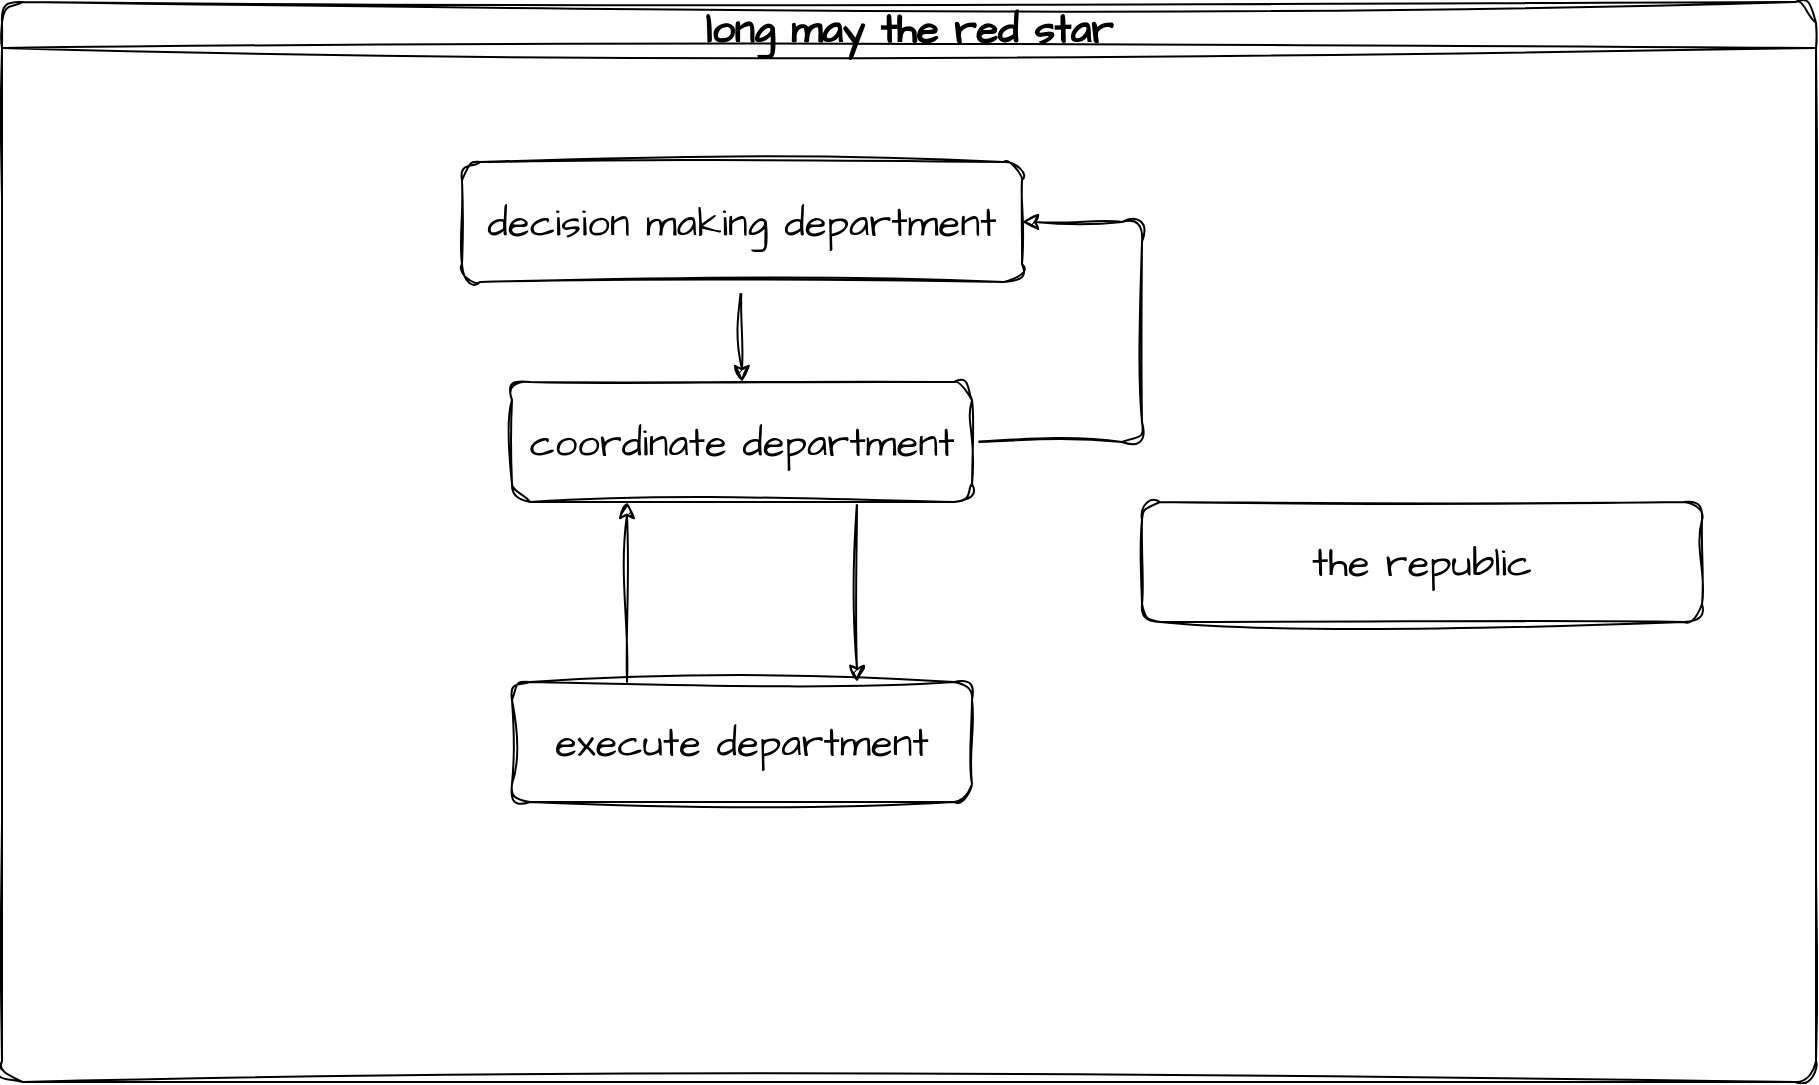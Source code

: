 <mxfile version="20.8.4" type="github">
  <diagram id="prtHgNgQTEPvFCAcTncT" name="Page-1">
    <mxGraphModel dx="3088" dy="756" grid="1" gridSize="10" guides="1" tooltips="1" connect="1" arrows="1" fold="1" page="1" pageScale="1" pageWidth="827" pageHeight="1169" math="0" shadow="0">
      <root>
        <mxCell id="0" />
        <mxCell id="1" parent="0" />
        <mxCell id="b6naCGsDVtKFtA5-_5uZ-1" value="long may the red star" style="swimlane;sketch=1;hachureGap=4;jiggle=2;curveFitting=1;fontFamily=Architects Daughter;fontSource=https%3A%2F%2Ffonts.googleapis.com%2Fcss%3Ffamily%3DArchitects%2BDaughter;fontSize=20;rounded=1;" parent="1" vertex="1">
          <mxGeometry x="-880" y="110" width="907" height="540" as="geometry" />
        </mxCell>
        <mxCell id="b6naCGsDVtKFtA5-_5uZ-2" style="edgeStyle=elbowEdgeStyle;rounded=1;sketch=1;hachureGap=4;jiggle=2;curveFitting=1;jumpStyle=arc;orthogonalLoop=1;jettySize=auto;elbow=vertical;html=1;startArrow=none;endArrow=classic;strokeColor=default;fontFamily=Architects Daughter;fontSource=https%3A%2F%2Ffonts.googleapis.com%2Fcss%3Ffamily%3DArchitects%2BDaughter;fontSize=16;fillColor=none;endFill=1;" parent="b6naCGsDVtKFtA5-_5uZ-1" source="b6naCGsDVtKFtA5-_5uZ-3" target="b6naCGsDVtKFtA5-_5uZ-6" edge="1">
          <mxGeometry relative="1" as="geometry" />
        </mxCell>
        <UserObject label="decision making department" treeRoot="1" id="b6naCGsDVtKFtA5-_5uZ-3">
          <mxCell style="whiteSpace=wrap;html=1;align=center;treeFolding=1;treeMoving=1;newEdgeStyle={&quot;edgeStyle&quot;:&quot;elbowEdgeStyle&quot;,&quot;startArrow&quot;:&quot;none&quot;,&quot;endArrow&quot;:&quot;none&quot;};sketch=1;hachureGap=4;jiggle=2;curveFitting=1;fontFamily=Architects Daughter;fontSource=https%3A%2F%2Ffonts.googleapis.com%2Fcss%3Ffamily%3DArchitects%2BDaughter;fontSize=20;rounded=1;" parent="b6naCGsDVtKFtA5-_5uZ-1" vertex="1">
            <mxGeometry x="230" y="80" width="280" height="60" as="geometry" />
          </mxCell>
        </UserObject>
        <mxCell id="b6naCGsDVtKFtA5-_5uZ-4" style="edgeStyle=elbowEdgeStyle;rounded=1;sketch=1;hachureGap=4;jiggle=2;curveFitting=1;jumpStyle=arc;orthogonalLoop=1;jettySize=auto;elbow=vertical;html=1;startArrow=none;endArrow=classic;entryX=1;entryY=0.5;entryDx=0;entryDy=0;strokeColor=default;fontFamily=Architects Daughter;fontSource=https%3A%2F%2Ffonts.googleapis.com%2Fcss%3Ffamily%3DArchitects%2BDaughter;fontSize=16;fillColor=none;exitX=1;exitY=0.5;exitDx=0;exitDy=0;endFill=1;" parent="b6naCGsDVtKFtA5-_5uZ-1" source="b6naCGsDVtKFtA5-_5uZ-6" target="b6naCGsDVtKFtA5-_5uZ-3" edge="1">
          <mxGeometry relative="1" as="geometry">
            <Array as="points">
              <mxPoint x="570" y="270" />
            </Array>
          </mxGeometry>
        </mxCell>
        <mxCell id="b6naCGsDVtKFtA5-_5uZ-5" style="edgeStyle=elbowEdgeStyle;rounded=1;sketch=1;hachureGap=4;jiggle=2;curveFitting=1;jumpStyle=arc;orthogonalLoop=1;jettySize=auto;elbow=vertical;html=1;startArrow=none;endArrow=classic;exitX=0.75;exitY=1;exitDx=0;exitDy=0;entryX=0.75;entryY=0;entryDx=0;entryDy=0;strokeColor=default;fontFamily=Architects Daughter;fontSource=https%3A%2F%2Ffonts.googleapis.com%2Fcss%3Ffamily%3DArchitects%2BDaughter;fontSize=16;fillColor=none;endFill=1;" parent="b6naCGsDVtKFtA5-_5uZ-1" source="b6naCGsDVtKFtA5-_5uZ-6" target="b6naCGsDVtKFtA5-_5uZ-8" edge="1">
          <mxGeometry relative="1" as="geometry" />
        </mxCell>
        <UserObject label="coordinate department" treeRoot="1" id="b6naCGsDVtKFtA5-_5uZ-6">
          <mxCell style="whiteSpace=wrap;html=1;align=center;treeFolding=1;treeMoving=1;newEdgeStyle={&quot;edgeStyle&quot;:&quot;elbowEdgeStyle&quot;,&quot;startArrow&quot;:&quot;none&quot;,&quot;endArrow&quot;:&quot;none&quot;};sketch=1;hachureGap=4;jiggle=2;curveFitting=1;fontFamily=Architects Daughter;fontSource=https%3A%2F%2Ffonts.googleapis.com%2Fcss%3Ffamily%3DArchitects%2BDaughter;fontSize=20;rounded=1;movable=1;resizable=1;rotatable=1;deletable=1;editable=1;connectable=1;" parent="b6naCGsDVtKFtA5-_5uZ-1" vertex="1">
            <mxGeometry x="255" y="190" width="230" height="60" as="geometry" />
          </mxCell>
        </UserObject>
        <mxCell id="b6naCGsDVtKFtA5-_5uZ-7" style="edgeStyle=elbowEdgeStyle;rounded=1;sketch=1;hachureGap=4;jiggle=2;curveFitting=1;jumpStyle=arc;orthogonalLoop=1;jettySize=auto;elbow=vertical;html=1;startArrow=none;endArrow=classic;exitX=0.25;exitY=0;exitDx=0;exitDy=0;entryX=0.25;entryY=1;entryDx=0;entryDy=0;strokeColor=default;fontFamily=Architects Daughter;fontSource=https%3A%2F%2Ffonts.googleapis.com%2Fcss%3Ffamily%3DArchitects%2BDaughter;fontSize=16;fillColor=none;endFill=1;" parent="b6naCGsDVtKFtA5-_5uZ-1" source="b6naCGsDVtKFtA5-_5uZ-8" target="b6naCGsDVtKFtA5-_5uZ-6" edge="1">
          <mxGeometry relative="1" as="geometry" />
        </mxCell>
        <UserObject label="execute department" treeRoot="1" id="b6naCGsDVtKFtA5-_5uZ-8">
          <mxCell style="whiteSpace=wrap;html=1;align=center;treeFolding=1;treeMoving=1;newEdgeStyle={&quot;edgeStyle&quot;:&quot;elbowEdgeStyle&quot;,&quot;startArrow&quot;:&quot;none&quot;,&quot;endArrow&quot;:&quot;none&quot;};sketch=1;hachureGap=4;jiggle=2;curveFitting=1;fontFamily=Architects Daughter;fontSource=https%3A%2F%2Ffonts.googleapis.com%2Fcss%3Ffamily%3DArchitects%2BDaughter;fontSize=20;rounded=1;movable=1;resizable=1;rotatable=1;deletable=1;editable=1;connectable=1;" parent="b6naCGsDVtKFtA5-_5uZ-1" vertex="1">
            <mxGeometry x="255" y="340" width="230" height="60" as="geometry" />
          </mxCell>
        </UserObject>
        <UserObject label="the republic" treeRoot="1" id="FEzfAnwx1SfVJYAphqcL-1">
          <mxCell style="whiteSpace=wrap;html=1;align=center;treeFolding=1;treeMoving=1;newEdgeStyle={&quot;edgeStyle&quot;:&quot;elbowEdgeStyle&quot;,&quot;startArrow&quot;:&quot;none&quot;,&quot;endArrow&quot;:&quot;none&quot;};sketch=1;hachureGap=4;jiggle=2;curveFitting=1;fontFamily=Architects Daughter;fontSource=https%3A%2F%2Ffonts.googleapis.com%2Fcss%3Ffamily%3DArchitects%2BDaughter;fontSize=20;rounded=1;" vertex="1" parent="b6naCGsDVtKFtA5-_5uZ-1">
            <mxGeometry x="570" y="250" width="280" height="60" as="geometry" />
          </mxCell>
        </UserObject>
      </root>
    </mxGraphModel>
  </diagram>
</mxfile>
